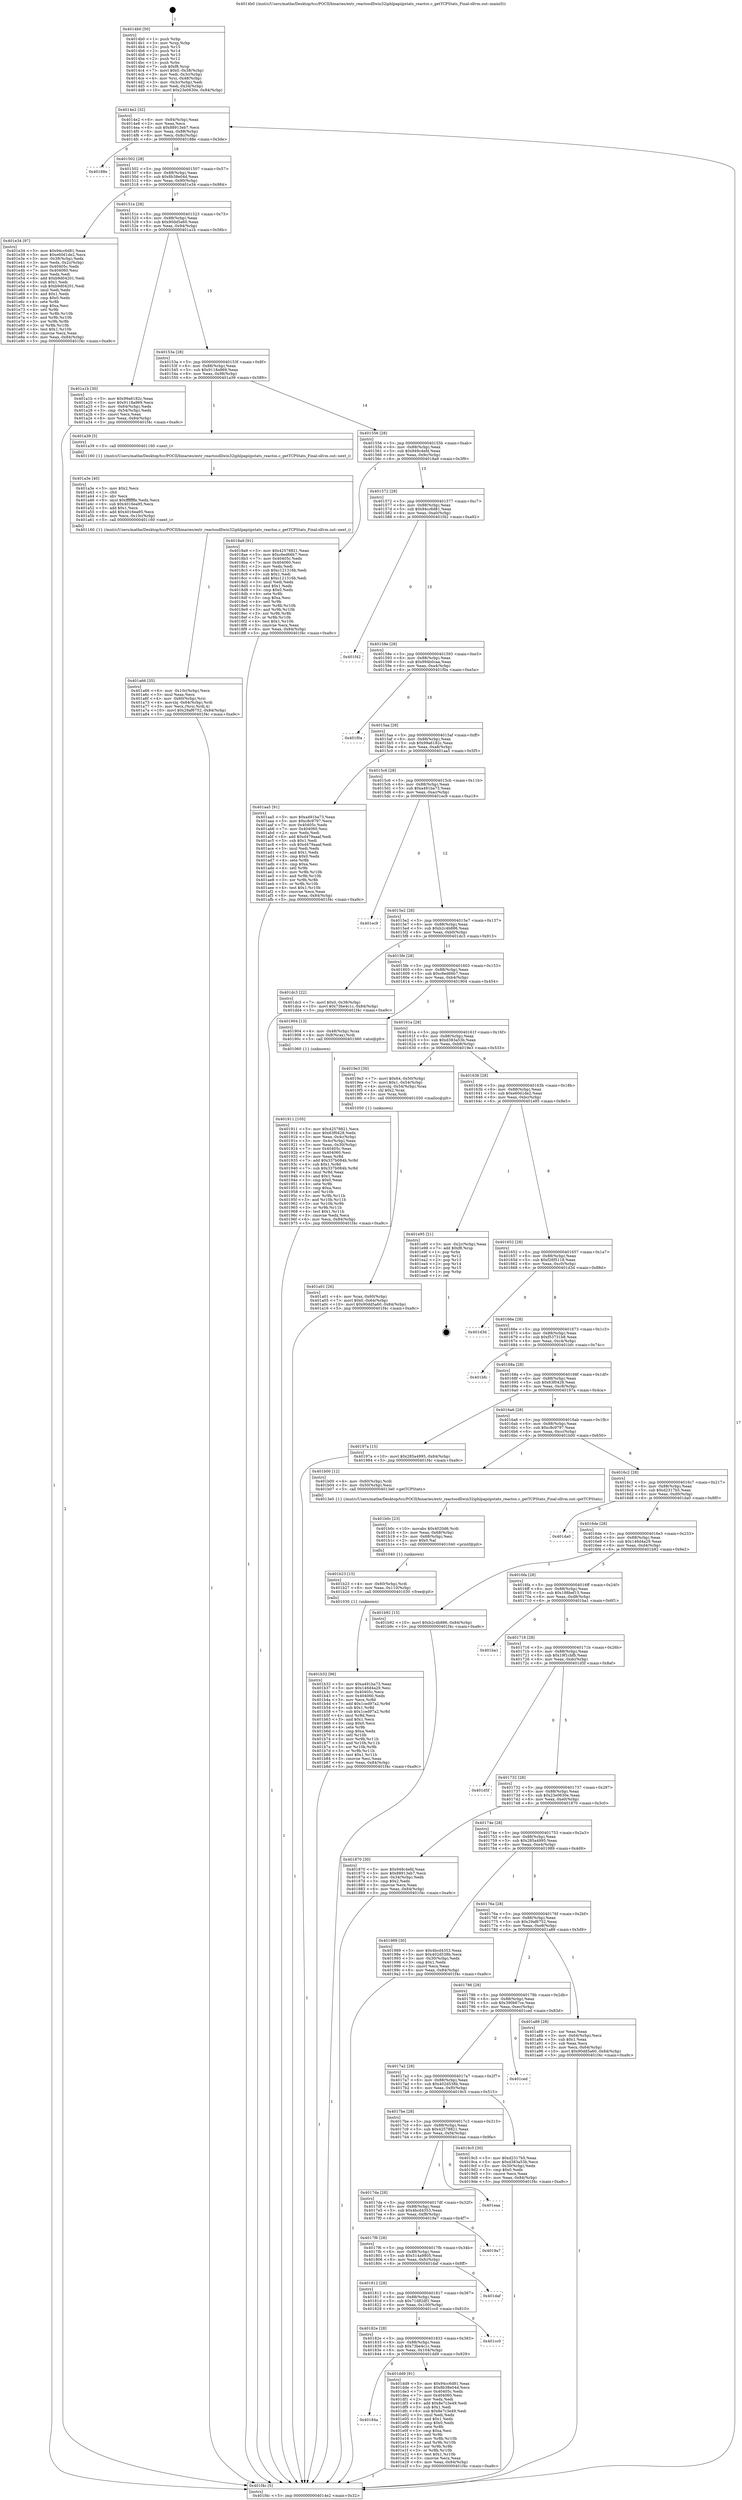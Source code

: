 digraph "0x4014b0" {
  label = "0x4014b0 (/mnt/c/Users/mathe/Desktop/tcc/POCII/binaries/extr_reactosdllwin32iphlpapiipstats_reactos.c_getTCPStats_Final-ollvm.out::main(0))"
  labelloc = "t"
  node[shape=record]

  Entry [label="",width=0.3,height=0.3,shape=circle,fillcolor=black,style=filled]
  "0x4014e2" [label="{
     0x4014e2 [32]\l
     | [instrs]\l
     &nbsp;&nbsp;0x4014e2 \<+6\>: mov -0x84(%rbp),%eax\l
     &nbsp;&nbsp;0x4014e8 \<+2\>: mov %eax,%ecx\l
     &nbsp;&nbsp;0x4014ea \<+6\>: sub $0x88913eb7,%ecx\l
     &nbsp;&nbsp;0x4014f0 \<+6\>: mov %eax,-0x88(%rbp)\l
     &nbsp;&nbsp;0x4014f6 \<+6\>: mov %ecx,-0x8c(%rbp)\l
     &nbsp;&nbsp;0x4014fc \<+6\>: je 000000000040188e \<main+0x3de\>\l
  }"]
  "0x40188e" [label="{
     0x40188e\l
  }", style=dashed]
  "0x401502" [label="{
     0x401502 [28]\l
     | [instrs]\l
     &nbsp;&nbsp;0x401502 \<+5\>: jmp 0000000000401507 \<main+0x57\>\l
     &nbsp;&nbsp;0x401507 \<+6\>: mov -0x88(%rbp),%eax\l
     &nbsp;&nbsp;0x40150d \<+5\>: sub $0x8b38e04d,%eax\l
     &nbsp;&nbsp;0x401512 \<+6\>: mov %eax,-0x90(%rbp)\l
     &nbsp;&nbsp;0x401518 \<+6\>: je 0000000000401e34 \<main+0x984\>\l
  }"]
  Exit [label="",width=0.3,height=0.3,shape=circle,fillcolor=black,style=filled,peripheries=2]
  "0x401e34" [label="{
     0x401e34 [97]\l
     | [instrs]\l
     &nbsp;&nbsp;0x401e34 \<+5\>: mov $0x94cc6d81,%eax\l
     &nbsp;&nbsp;0x401e39 \<+5\>: mov $0xe60d1de2,%ecx\l
     &nbsp;&nbsp;0x401e3e \<+3\>: mov -0x38(%rbp),%edx\l
     &nbsp;&nbsp;0x401e41 \<+3\>: mov %edx,-0x2c(%rbp)\l
     &nbsp;&nbsp;0x401e44 \<+7\>: mov 0x40405c,%edx\l
     &nbsp;&nbsp;0x401e4b \<+7\>: mov 0x404060,%esi\l
     &nbsp;&nbsp;0x401e52 \<+2\>: mov %edx,%edi\l
     &nbsp;&nbsp;0x401e54 \<+6\>: add $0xb9d04201,%edi\l
     &nbsp;&nbsp;0x401e5a \<+3\>: sub $0x1,%edi\l
     &nbsp;&nbsp;0x401e5d \<+6\>: sub $0xb9d04201,%edi\l
     &nbsp;&nbsp;0x401e63 \<+3\>: imul %edi,%edx\l
     &nbsp;&nbsp;0x401e66 \<+3\>: and $0x1,%edx\l
     &nbsp;&nbsp;0x401e69 \<+3\>: cmp $0x0,%edx\l
     &nbsp;&nbsp;0x401e6c \<+4\>: sete %r8b\l
     &nbsp;&nbsp;0x401e70 \<+3\>: cmp $0xa,%esi\l
     &nbsp;&nbsp;0x401e73 \<+4\>: setl %r9b\l
     &nbsp;&nbsp;0x401e77 \<+3\>: mov %r8b,%r10b\l
     &nbsp;&nbsp;0x401e7a \<+3\>: and %r9b,%r10b\l
     &nbsp;&nbsp;0x401e7d \<+3\>: xor %r9b,%r8b\l
     &nbsp;&nbsp;0x401e80 \<+3\>: or %r8b,%r10b\l
     &nbsp;&nbsp;0x401e83 \<+4\>: test $0x1,%r10b\l
     &nbsp;&nbsp;0x401e87 \<+3\>: cmovne %ecx,%eax\l
     &nbsp;&nbsp;0x401e8a \<+6\>: mov %eax,-0x84(%rbp)\l
     &nbsp;&nbsp;0x401e90 \<+5\>: jmp 0000000000401f4c \<main+0xa9c\>\l
  }"]
  "0x40151e" [label="{
     0x40151e [28]\l
     | [instrs]\l
     &nbsp;&nbsp;0x40151e \<+5\>: jmp 0000000000401523 \<main+0x73\>\l
     &nbsp;&nbsp;0x401523 \<+6\>: mov -0x88(%rbp),%eax\l
     &nbsp;&nbsp;0x401529 \<+5\>: sub $0x90dd5a60,%eax\l
     &nbsp;&nbsp;0x40152e \<+6\>: mov %eax,-0x94(%rbp)\l
     &nbsp;&nbsp;0x401534 \<+6\>: je 0000000000401a1b \<main+0x56b\>\l
  }"]
  "0x40184a" [label="{
     0x40184a\l
  }", style=dashed]
  "0x401a1b" [label="{
     0x401a1b [30]\l
     | [instrs]\l
     &nbsp;&nbsp;0x401a1b \<+5\>: mov $0x99a6182c,%eax\l
     &nbsp;&nbsp;0x401a20 \<+5\>: mov $0x9118a969,%ecx\l
     &nbsp;&nbsp;0x401a25 \<+3\>: mov -0x64(%rbp),%edx\l
     &nbsp;&nbsp;0x401a28 \<+3\>: cmp -0x54(%rbp),%edx\l
     &nbsp;&nbsp;0x401a2b \<+3\>: cmovl %ecx,%eax\l
     &nbsp;&nbsp;0x401a2e \<+6\>: mov %eax,-0x84(%rbp)\l
     &nbsp;&nbsp;0x401a34 \<+5\>: jmp 0000000000401f4c \<main+0xa9c\>\l
  }"]
  "0x40153a" [label="{
     0x40153a [28]\l
     | [instrs]\l
     &nbsp;&nbsp;0x40153a \<+5\>: jmp 000000000040153f \<main+0x8f\>\l
     &nbsp;&nbsp;0x40153f \<+6\>: mov -0x88(%rbp),%eax\l
     &nbsp;&nbsp;0x401545 \<+5\>: sub $0x9118a969,%eax\l
     &nbsp;&nbsp;0x40154a \<+6\>: mov %eax,-0x98(%rbp)\l
     &nbsp;&nbsp;0x401550 \<+6\>: je 0000000000401a39 \<main+0x589\>\l
  }"]
  "0x401dd9" [label="{
     0x401dd9 [91]\l
     | [instrs]\l
     &nbsp;&nbsp;0x401dd9 \<+5\>: mov $0x94cc6d81,%eax\l
     &nbsp;&nbsp;0x401dde \<+5\>: mov $0x8b38e04d,%ecx\l
     &nbsp;&nbsp;0x401de3 \<+7\>: mov 0x40405c,%edx\l
     &nbsp;&nbsp;0x401dea \<+7\>: mov 0x404060,%esi\l
     &nbsp;&nbsp;0x401df1 \<+2\>: mov %edx,%edi\l
     &nbsp;&nbsp;0x401df3 \<+6\>: add $0x8e7c3e49,%edi\l
     &nbsp;&nbsp;0x401df9 \<+3\>: sub $0x1,%edi\l
     &nbsp;&nbsp;0x401dfc \<+6\>: sub $0x8e7c3e49,%edi\l
     &nbsp;&nbsp;0x401e02 \<+3\>: imul %edi,%edx\l
     &nbsp;&nbsp;0x401e05 \<+3\>: and $0x1,%edx\l
     &nbsp;&nbsp;0x401e08 \<+3\>: cmp $0x0,%edx\l
     &nbsp;&nbsp;0x401e0b \<+4\>: sete %r8b\l
     &nbsp;&nbsp;0x401e0f \<+3\>: cmp $0xa,%esi\l
     &nbsp;&nbsp;0x401e12 \<+4\>: setl %r9b\l
     &nbsp;&nbsp;0x401e16 \<+3\>: mov %r8b,%r10b\l
     &nbsp;&nbsp;0x401e19 \<+3\>: and %r9b,%r10b\l
     &nbsp;&nbsp;0x401e1c \<+3\>: xor %r9b,%r8b\l
     &nbsp;&nbsp;0x401e1f \<+3\>: or %r8b,%r10b\l
     &nbsp;&nbsp;0x401e22 \<+4\>: test $0x1,%r10b\l
     &nbsp;&nbsp;0x401e26 \<+3\>: cmovne %ecx,%eax\l
     &nbsp;&nbsp;0x401e29 \<+6\>: mov %eax,-0x84(%rbp)\l
     &nbsp;&nbsp;0x401e2f \<+5\>: jmp 0000000000401f4c \<main+0xa9c\>\l
  }"]
  "0x401a39" [label="{
     0x401a39 [5]\l
     | [instrs]\l
     &nbsp;&nbsp;0x401a39 \<+5\>: call 0000000000401160 \<next_i\>\l
     | [calls]\l
     &nbsp;&nbsp;0x401160 \{1\} (/mnt/c/Users/mathe/Desktop/tcc/POCII/binaries/extr_reactosdllwin32iphlpapiipstats_reactos.c_getTCPStats_Final-ollvm.out::next_i)\l
  }"]
  "0x401556" [label="{
     0x401556 [28]\l
     | [instrs]\l
     &nbsp;&nbsp;0x401556 \<+5\>: jmp 000000000040155b \<main+0xab\>\l
     &nbsp;&nbsp;0x40155b \<+6\>: mov -0x88(%rbp),%eax\l
     &nbsp;&nbsp;0x401561 \<+5\>: sub $0x949c4efd,%eax\l
     &nbsp;&nbsp;0x401566 \<+6\>: mov %eax,-0x9c(%rbp)\l
     &nbsp;&nbsp;0x40156c \<+6\>: je 00000000004018a9 \<main+0x3f9\>\l
  }"]
  "0x40182e" [label="{
     0x40182e [28]\l
     | [instrs]\l
     &nbsp;&nbsp;0x40182e \<+5\>: jmp 0000000000401833 \<main+0x383\>\l
     &nbsp;&nbsp;0x401833 \<+6\>: mov -0x88(%rbp),%eax\l
     &nbsp;&nbsp;0x401839 \<+5\>: sub $0x73be4c1c,%eax\l
     &nbsp;&nbsp;0x40183e \<+6\>: mov %eax,-0x104(%rbp)\l
     &nbsp;&nbsp;0x401844 \<+6\>: je 0000000000401dd9 \<main+0x929\>\l
  }"]
  "0x4018a9" [label="{
     0x4018a9 [91]\l
     | [instrs]\l
     &nbsp;&nbsp;0x4018a9 \<+5\>: mov $0x42578821,%eax\l
     &nbsp;&nbsp;0x4018ae \<+5\>: mov $0xc6ed66b7,%ecx\l
     &nbsp;&nbsp;0x4018b3 \<+7\>: mov 0x40405c,%edx\l
     &nbsp;&nbsp;0x4018ba \<+7\>: mov 0x404060,%esi\l
     &nbsp;&nbsp;0x4018c1 \<+2\>: mov %edx,%edi\l
     &nbsp;&nbsp;0x4018c3 \<+6\>: sub $0xc121316b,%edi\l
     &nbsp;&nbsp;0x4018c9 \<+3\>: sub $0x1,%edi\l
     &nbsp;&nbsp;0x4018cc \<+6\>: add $0xc121316b,%edi\l
     &nbsp;&nbsp;0x4018d2 \<+3\>: imul %edi,%edx\l
     &nbsp;&nbsp;0x4018d5 \<+3\>: and $0x1,%edx\l
     &nbsp;&nbsp;0x4018d8 \<+3\>: cmp $0x0,%edx\l
     &nbsp;&nbsp;0x4018db \<+4\>: sete %r8b\l
     &nbsp;&nbsp;0x4018df \<+3\>: cmp $0xa,%esi\l
     &nbsp;&nbsp;0x4018e2 \<+4\>: setl %r9b\l
     &nbsp;&nbsp;0x4018e6 \<+3\>: mov %r8b,%r10b\l
     &nbsp;&nbsp;0x4018e9 \<+3\>: and %r9b,%r10b\l
     &nbsp;&nbsp;0x4018ec \<+3\>: xor %r9b,%r8b\l
     &nbsp;&nbsp;0x4018ef \<+3\>: or %r8b,%r10b\l
     &nbsp;&nbsp;0x4018f2 \<+4\>: test $0x1,%r10b\l
     &nbsp;&nbsp;0x4018f6 \<+3\>: cmovne %ecx,%eax\l
     &nbsp;&nbsp;0x4018f9 \<+6\>: mov %eax,-0x84(%rbp)\l
     &nbsp;&nbsp;0x4018ff \<+5\>: jmp 0000000000401f4c \<main+0xa9c\>\l
  }"]
  "0x401572" [label="{
     0x401572 [28]\l
     | [instrs]\l
     &nbsp;&nbsp;0x401572 \<+5\>: jmp 0000000000401577 \<main+0xc7\>\l
     &nbsp;&nbsp;0x401577 \<+6\>: mov -0x88(%rbp),%eax\l
     &nbsp;&nbsp;0x40157d \<+5\>: sub $0x94cc6d81,%eax\l
     &nbsp;&nbsp;0x401582 \<+6\>: mov %eax,-0xa0(%rbp)\l
     &nbsp;&nbsp;0x401588 \<+6\>: je 0000000000401f42 \<main+0xa92\>\l
  }"]
  "0x401cc0" [label="{
     0x401cc0\l
  }", style=dashed]
  "0x401f42" [label="{
     0x401f42\l
  }", style=dashed]
  "0x40158e" [label="{
     0x40158e [28]\l
     | [instrs]\l
     &nbsp;&nbsp;0x40158e \<+5\>: jmp 0000000000401593 \<main+0xe3\>\l
     &nbsp;&nbsp;0x401593 \<+6\>: mov -0x88(%rbp),%eax\l
     &nbsp;&nbsp;0x401599 \<+5\>: sub $0x994b0caa,%eax\l
     &nbsp;&nbsp;0x40159e \<+6\>: mov %eax,-0xa4(%rbp)\l
     &nbsp;&nbsp;0x4015a4 \<+6\>: je 0000000000401f0a \<main+0xa5a\>\l
  }"]
  "0x401812" [label="{
     0x401812 [28]\l
     | [instrs]\l
     &nbsp;&nbsp;0x401812 \<+5\>: jmp 0000000000401817 \<main+0x367\>\l
     &nbsp;&nbsp;0x401817 \<+6\>: mov -0x88(%rbp),%eax\l
     &nbsp;&nbsp;0x40181d \<+5\>: sub $0x71d82df1,%eax\l
     &nbsp;&nbsp;0x401822 \<+6\>: mov %eax,-0x100(%rbp)\l
     &nbsp;&nbsp;0x401828 \<+6\>: je 0000000000401cc0 \<main+0x810\>\l
  }"]
  "0x401f0a" [label="{
     0x401f0a\l
  }", style=dashed]
  "0x4015aa" [label="{
     0x4015aa [28]\l
     | [instrs]\l
     &nbsp;&nbsp;0x4015aa \<+5\>: jmp 00000000004015af \<main+0xff\>\l
     &nbsp;&nbsp;0x4015af \<+6\>: mov -0x88(%rbp),%eax\l
     &nbsp;&nbsp;0x4015b5 \<+5\>: sub $0x99a6182c,%eax\l
     &nbsp;&nbsp;0x4015ba \<+6\>: mov %eax,-0xa8(%rbp)\l
     &nbsp;&nbsp;0x4015c0 \<+6\>: je 0000000000401aa5 \<main+0x5f5\>\l
  }"]
  "0x401daf" [label="{
     0x401daf\l
  }", style=dashed]
  "0x401aa5" [label="{
     0x401aa5 [91]\l
     | [instrs]\l
     &nbsp;&nbsp;0x401aa5 \<+5\>: mov $0xa491ba73,%eax\l
     &nbsp;&nbsp;0x401aaa \<+5\>: mov $0xc8c9797,%ecx\l
     &nbsp;&nbsp;0x401aaf \<+7\>: mov 0x40405c,%edx\l
     &nbsp;&nbsp;0x401ab6 \<+7\>: mov 0x404060,%esi\l
     &nbsp;&nbsp;0x401abd \<+2\>: mov %edx,%edi\l
     &nbsp;&nbsp;0x401abf \<+6\>: add $0xd479aaaf,%edi\l
     &nbsp;&nbsp;0x401ac5 \<+3\>: sub $0x1,%edi\l
     &nbsp;&nbsp;0x401ac8 \<+6\>: sub $0xd479aaaf,%edi\l
     &nbsp;&nbsp;0x401ace \<+3\>: imul %edi,%edx\l
     &nbsp;&nbsp;0x401ad1 \<+3\>: and $0x1,%edx\l
     &nbsp;&nbsp;0x401ad4 \<+3\>: cmp $0x0,%edx\l
     &nbsp;&nbsp;0x401ad7 \<+4\>: sete %r8b\l
     &nbsp;&nbsp;0x401adb \<+3\>: cmp $0xa,%esi\l
     &nbsp;&nbsp;0x401ade \<+4\>: setl %r9b\l
     &nbsp;&nbsp;0x401ae2 \<+3\>: mov %r8b,%r10b\l
     &nbsp;&nbsp;0x401ae5 \<+3\>: and %r9b,%r10b\l
     &nbsp;&nbsp;0x401ae8 \<+3\>: xor %r9b,%r8b\l
     &nbsp;&nbsp;0x401aeb \<+3\>: or %r8b,%r10b\l
     &nbsp;&nbsp;0x401aee \<+4\>: test $0x1,%r10b\l
     &nbsp;&nbsp;0x401af2 \<+3\>: cmovne %ecx,%eax\l
     &nbsp;&nbsp;0x401af5 \<+6\>: mov %eax,-0x84(%rbp)\l
     &nbsp;&nbsp;0x401afb \<+5\>: jmp 0000000000401f4c \<main+0xa9c\>\l
  }"]
  "0x4015c6" [label="{
     0x4015c6 [28]\l
     | [instrs]\l
     &nbsp;&nbsp;0x4015c6 \<+5\>: jmp 00000000004015cb \<main+0x11b\>\l
     &nbsp;&nbsp;0x4015cb \<+6\>: mov -0x88(%rbp),%eax\l
     &nbsp;&nbsp;0x4015d1 \<+5\>: sub $0xa491ba73,%eax\l
     &nbsp;&nbsp;0x4015d6 \<+6\>: mov %eax,-0xac(%rbp)\l
     &nbsp;&nbsp;0x4015dc \<+6\>: je 0000000000401ec9 \<main+0xa19\>\l
  }"]
  "0x4017f6" [label="{
     0x4017f6 [28]\l
     | [instrs]\l
     &nbsp;&nbsp;0x4017f6 \<+5\>: jmp 00000000004017fb \<main+0x34b\>\l
     &nbsp;&nbsp;0x4017fb \<+6\>: mov -0x88(%rbp),%eax\l
     &nbsp;&nbsp;0x401801 \<+5\>: sub $0x514a9805,%eax\l
     &nbsp;&nbsp;0x401806 \<+6\>: mov %eax,-0xfc(%rbp)\l
     &nbsp;&nbsp;0x40180c \<+6\>: je 0000000000401daf \<main+0x8ff\>\l
  }"]
  "0x401ec9" [label="{
     0x401ec9\l
  }", style=dashed]
  "0x4015e2" [label="{
     0x4015e2 [28]\l
     | [instrs]\l
     &nbsp;&nbsp;0x4015e2 \<+5\>: jmp 00000000004015e7 \<main+0x137\>\l
     &nbsp;&nbsp;0x4015e7 \<+6\>: mov -0x88(%rbp),%eax\l
     &nbsp;&nbsp;0x4015ed \<+5\>: sub $0xb2c4b886,%eax\l
     &nbsp;&nbsp;0x4015f2 \<+6\>: mov %eax,-0xb0(%rbp)\l
     &nbsp;&nbsp;0x4015f8 \<+6\>: je 0000000000401dc3 \<main+0x913\>\l
  }"]
  "0x4019a7" [label="{
     0x4019a7\l
  }", style=dashed]
  "0x401dc3" [label="{
     0x401dc3 [22]\l
     | [instrs]\l
     &nbsp;&nbsp;0x401dc3 \<+7\>: movl $0x0,-0x38(%rbp)\l
     &nbsp;&nbsp;0x401dca \<+10\>: movl $0x73be4c1c,-0x84(%rbp)\l
     &nbsp;&nbsp;0x401dd4 \<+5\>: jmp 0000000000401f4c \<main+0xa9c\>\l
  }"]
  "0x4015fe" [label="{
     0x4015fe [28]\l
     | [instrs]\l
     &nbsp;&nbsp;0x4015fe \<+5\>: jmp 0000000000401603 \<main+0x153\>\l
     &nbsp;&nbsp;0x401603 \<+6\>: mov -0x88(%rbp),%eax\l
     &nbsp;&nbsp;0x401609 \<+5\>: sub $0xc6ed66b7,%eax\l
     &nbsp;&nbsp;0x40160e \<+6\>: mov %eax,-0xb4(%rbp)\l
     &nbsp;&nbsp;0x401614 \<+6\>: je 0000000000401904 \<main+0x454\>\l
  }"]
  "0x4017da" [label="{
     0x4017da [28]\l
     | [instrs]\l
     &nbsp;&nbsp;0x4017da \<+5\>: jmp 00000000004017df \<main+0x32f\>\l
     &nbsp;&nbsp;0x4017df \<+6\>: mov -0x88(%rbp),%eax\l
     &nbsp;&nbsp;0x4017e5 \<+5\>: sub $0x4bcd4353,%eax\l
     &nbsp;&nbsp;0x4017ea \<+6\>: mov %eax,-0xf8(%rbp)\l
     &nbsp;&nbsp;0x4017f0 \<+6\>: je 00000000004019a7 \<main+0x4f7\>\l
  }"]
  "0x401904" [label="{
     0x401904 [13]\l
     | [instrs]\l
     &nbsp;&nbsp;0x401904 \<+4\>: mov -0x48(%rbp),%rax\l
     &nbsp;&nbsp;0x401908 \<+4\>: mov 0x8(%rax),%rdi\l
     &nbsp;&nbsp;0x40190c \<+5\>: call 0000000000401060 \<atoi@plt\>\l
     | [calls]\l
     &nbsp;&nbsp;0x401060 \{1\} (unknown)\l
  }"]
  "0x40161a" [label="{
     0x40161a [28]\l
     | [instrs]\l
     &nbsp;&nbsp;0x40161a \<+5\>: jmp 000000000040161f \<main+0x16f\>\l
     &nbsp;&nbsp;0x40161f \<+6\>: mov -0x88(%rbp),%eax\l
     &nbsp;&nbsp;0x401625 \<+5\>: sub $0xd383a53b,%eax\l
     &nbsp;&nbsp;0x40162a \<+6\>: mov %eax,-0xb8(%rbp)\l
     &nbsp;&nbsp;0x401630 \<+6\>: je 00000000004019e3 \<main+0x533\>\l
  }"]
  "0x401eaa" [label="{
     0x401eaa\l
  }", style=dashed]
  "0x4019e3" [label="{
     0x4019e3 [30]\l
     | [instrs]\l
     &nbsp;&nbsp;0x4019e3 \<+7\>: movl $0x64,-0x50(%rbp)\l
     &nbsp;&nbsp;0x4019ea \<+7\>: movl $0x1,-0x54(%rbp)\l
     &nbsp;&nbsp;0x4019f1 \<+4\>: movslq -0x54(%rbp),%rax\l
     &nbsp;&nbsp;0x4019f5 \<+4\>: shl $0x2,%rax\l
     &nbsp;&nbsp;0x4019f9 \<+3\>: mov %rax,%rdi\l
     &nbsp;&nbsp;0x4019fc \<+5\>: call 0000000000401050 \<malloc@plt\>\l
     | [calls]\l
     &nbsp;&nbsp;0x401050 \{1\} (unknown)\l
  }"]
  "0x401636" [label="{
     0x401636 [28]\l
     | [instrs]\l
     &nbsp;&nbsp;0x401636 \<+5\>: jmp 000000000040163b \<main+0x18b\>\l
     &nbsp;&nbsp;0x40163b \<+6\>: mov -0x88(%rbp),%eax\l
     &nbsp;&nbsp;0x401641 \<+5\>: sub $0xe60d1de2,%eax\l
     &nbsp;&nbsp;0x401646 \<+6\>: mov %eax,-0xbc(%rbp)\l
     &nbsp;&nbsp;0x40164c \<+6\>: je 0000000000401e95 \<main+0x9e5\>\l
  }"]
  "0x401b32" [label="{
     0x401b32 [96]\l
     | [instrs]\l
     &nbsp;&nbsp;0x401b32 \<+5\>: mov $0xa491ba73,%eax\l
     &nbsp;&nbsp;0x401b37 \<+5\>: mov $0x146d4a29,%esi\l
     &nbsp;&nbsp;0x401b3c \<+7\>: mov 0x40405c,%ecx\l
     &nbsp;&nbsp;0x401b43 \<+7\>: mov 0x404060,%edx\l
     &nbsp;&nbsp;0x401b4a \<+3\>: mov %ecx,%r8d\l
     &nbsp;&nbsp;0x401b4d \<+7\>: add $0x1ced97a2,%r8d\l
     &nbsp;&nbsp;0x401b54 \<+4\>: sub $0x1,%r8d\l
     &nbsp;&nbsp;0x401b58 \<+7\>: sub $0x1ced97a2,%r8d\l
     &nbsp;&nbsp;0x401b5f \<+4\>: imul %r8d,%ecx\l
     &nbsp;&nbsp;0x401b63 \<+3\>: and $0x1,%ecx\l
     &nbsp;&nbsp;0x401b66 \<+3\>: cmp $0x0,%ecx\l
     &nbsp;&nbsp;0x401b69 \<+4\>: sete %r9b\l
     &nbsp;&nbsp;0x401b6d \<+3\>: cmp $0xa,%edx\l
     &nbsp;&nbsp;0x401b70 \<+4\>: setl %r10b\l
     &nbsp;&nbsp;0x401b74 \<+3\>: mov %r9b,%r11b\l
     &nbsp;&nbsp;0x401b77 \<+3\>: and %r10b,%r11b\l
     &nbsp;&nbsp;0x401b7a \<+3\>: xor %r10b,%r9b\l
     &nbsp;&nbsp;0x401b7d \<+3\>: or %r9b,%r11b\l
     &nbsp;&nbsp;0x401b80 \<+4\>: test $0x1,%r11b\l
     &nbsp;&nbsp;0x401b84 \<+3\>: cmovne %esi,%eax\l
     &nbsp;&nbsp;0x401b87 \<+6\>: mov %eax,-0x84(%rbp)\l
     &nbsp;&nbsp;0x401b8d \<+5\>: jmp 0000000000401f4c \<main+0xa9c\>\l
  }"]
  "0x401e95" [label="{
     0x401e95 [21]\l
     | [instrs]\l
     &nbsp;&nbsp;0x401e95 \<+3\>: mov -0x2c(%rbp),%eax\l
     &nbsp;&nbsp;0x401e98 \<+7\>: add $0xf8,%rsp\l
     &nbsp;&nbsp;0x401e9f \<+1\>: pop %rbx\l
     &nbsp;&nbsp;0x401ea0 \<+2\>: pop %r12\l
     &nbsp;&nbsp;0x401ea2 \<+2\>: pop %r13\l
     &nbsp;&nbsp;0x401ea4 \<+2\>: pop %r14\l
     &nbsp;&nbsp;0x401ea6 \<+2\>: pop %r15\l
     &nbsp;&nbsp;0x401ea8 \<+1\>: pop %rbp\l
     &nbsp;&nbsp;0x401ea9 \<+1\>: ret\l
  }"]
  "0x401652" [label="{
     0x401652 [28]\l
     | [instrs]\l
     &nbsp;&nbsp;0x401652 \<+5\>: jmp 0000000000401657 \<main+0x1a7\>\l
     &nbsp;&nbsp;0x401657 \<+6\>: mov -0x88(%rbp),%eax\l
     &nbsp;&nbsp;0x40165d \<+5\>: sub $0xf26f5118,%eax\l
     &nbsp;&nbsp;0x401662 \<+6\>: mov %eax,-0xc0(%rbp)\l
     &nbsp;&nbsp;0x401668 \<+6\>: je 0000000000401d3d \<main+0x88d\>\l
  }"]
  "0x401b23" [label="{
     0x401b23 [15]\l
     | [instrs]\l
     &nbsp;&nbsp;0x401b23 \<+4\>: mov -0x60(%rbp),%rdi\l
     &nbsp;&nbsp;0x401b27 \<+6\>: mov %eax,-0x110(%rbp)\l
     &nbsp;&nbsp;0x401b2d \<+5\>: call 0000000000401030 \<free@plt\>\l
     | [calls]\l
     &nbsp;&nbsp;0x401030 \{1\} (unknown)\l
  }"]
  "0x401d3d" [label="{
     0x401d3d\l
  }", style=dashed]
  "0x40166e" [label="{
     0x40166e [28]\l
     | [instrs]\l
     &nbsp;&nbsp;0x40166e \<+5\>: jmp 0000000000401673 \<main+0x1c3\>\l
     &nbsp;&nbsp;0x401673 \<+6\>: mov -0x88(%rbp),%eax\l
     &nbsp;&nbsp;0x401679 \<+5\>: sub $0xf53731b8,%eax\l
     &nbsp;&nbsp;0x40167e \<+6\>: mov %eax,-0xc4(%rbp)\l
     &nbsp;&nbsp;0x401684 \<+6\>: je 0000000000401bfc \<main+0x74c\>\l
  }"]
  "0x401b0c" [label="{
     0x401b0c [23]\l
     | [instrs]\l
     &nbsp;&nbsp;0x401b0c \<+10\>: movabs $0x4020d6,%rdi\l
     &nbsp;&nbsp;0x401b16 \<+3\>: mov %eax,-0x68(%rbp)\l
     &nbsp;&nbsp;0x401b19 \<+3\>: mov -0x68(%rbp),%esi\l
     &nbsp;&nbsp;0x401b1c \<+2\>: mov $0x0,%al\l
     &nbsp;&nbsp;0x401b1e \<+5\>: call 0000000000401040 \<printf@plt\>\l
     | [calls]\l
     &nbsp;&nbsp;0x401040 \{1\} (unknown)\l
  }"]
  "0x401bfc" [label="{
     0x401bfc\l
  }", style=dashed]
  "0x40168a" [label="{
     0x40168a [28]\l
     | [instrs]\l
     &nbsp;&nbsp;0x40168a \<+5\>: jmp 000000000040168f \<main+0x1df\>\l
     &nbsp;&nbsp;0x40168f \<+6\>: mov -0x88(%rbp),%eax\l
     &nbsp;&nbsp;0x401695 \<+5\>: sub $0x63f0428,%eax\l
     &nbsp;&nbsp;0x40169a \<+6\>: mov %eax,-0xc8(%rbp)\l
     &nbsp;&nbsp;0x4016a0 \<+6\>: je 000000000040197a \<main+0x4ca\>\l
  }"]
  "0x401a66" [label="{
     0x401a66 [35]\l
     | [instrs]\l
     &nbsp;&nbsp;0x401a66 \<+6\>: mov -0x10c(%rbp),%ecx\l
     &nbsp;&nbsp;0x401a6c \<+3\>: imul %eax,%ecx\l
     &nbsp;&nbsp;0x401a6f \<+4\>: mov -0x60(%rbp),%rsi\l
     &nbsp;&nbsp;0x401a73 \<+4\>: movslq -0x64(%rbp),%rdi\l
     &nbsp;&nbsp;0x401a77 \<+3\>: mov %ecx,(%rsi,%rdi,4)\l
     &nbsp;&nbsp;0x401a7a \<+10\>: movl $0x29af6752,-0x84(%rbp)\l
     &nbsp;&nbsp;0x401a84 \<+5\>: jmp 0000000000401f4c \<main+0xa9c\>\l
  }"]
  "0x40197a" [label="{
     0x40197a [15]\l
     | [instrs]\l
     &nbsp;&nbsp;0x40197a \<+10\>: movl $0x285a4995,-0x84(%rbp)\l
     &nbsp;&nbsp;0x401984 \<+5\>: jmp 0000000000401f4c \<main+0xa9c\>\l
  }"]
  "0x4016a6" [label="{
     0x4016a6 [28]\l
     | [instrs]\l
     &nbsp;&nbsp;0x4016a6 \<+5\>: jmp 00000000004016ab \<main+0x1fb\>\l
     &nbsp;&nbsp;0x4016ab \<+6\>: mov -0x88(%rbp),%eax\l
     &nbsp;&nbsp;0x4016b1 \<+5\>: sub $0xc8c9797,%eax\l
     &nbsp;&nbsp;0x4016b6 \<+6\>: mov %eax,-0xcc(%rbp)\l
     &nbsp;&nbsp;0x4016bc \<+6\>: je 0000000000401b00 \<main+0x650\>\l
  }"]
  "0x401a3e" [label="{
     0x401a3e [40]\l
     | [instrs]\l
     &nbsp;&nbsp;0x401a3e \<+5\>: mov $0x2,%ecx\l
     &nbsp;&nbsp;0x401a43 \<+1\>: cltd\l
     &nbsp;&nbsp;0x401a44 \<+2\>: idiv %ecx\l
     &nbsp;&nbsp;0x401a46 \<+6\>: imul $0xfffffffe,%edx,%ecx\l
     &nbsp;&nbsp;0x401a4c \<+6\>: sub $0x4016ea95,%ecx\l
     &nbsp;&nbsp;0x401a52 \<+3\>: add $0x1,%ecx\l
     &nbsp;&nbsp;0x401a55 \<+6\>: add $0x4016ea95,%ecx\l
     &nbsp;&nbsp;0x401a5b \<+6\>: mov %ecx,-0x10c(%rbp)\l
     &nbsp;&nbsp;0x401a61 \<+5\>: call 0000000000401160 \<next_i\>\l
     | [calls]\l
     &nbsp;&nbsp;0x401160 \{1\} (/mnt/c/Users/mathe/Desktop/tcc/POCII/binaries/extr_reactosdllwin32iphlpapiipstats_reactos.c_getTCPStats_Final-ollvm.out::next_i)\l
  }"]
  "0x401b00" [label="{
     0x401b00 [12]\l
     | [instrs]\l
     &nbsp;&nbsp;0x401b00 \<+4\>: mov -0x60(%rbp),%rdi\l
     &nbsp;&nbsp;0x401b04 \<+3\>: mov -0x50(%rbp),%esi\l
     &nbsp;&nbsp;0x401b07 \<+5\>: call 00000000004013e0 \<getTCPStats\>\l
     | [calls]\l
     &nbsp;&nbsp;0x4013e0 \{1\} (/mnt/c/Users/mathe/Desktop/tcc/POCII/binaries/extr_reactosdllwin32iphlpapiipstats_reactos.c_getTCPStats_Final-ollvm.out::getTCPStats)\l
  }"]
  "0x4016c2" [label="{
     0x4016c2 [28]\l
     | [instrs]\l
     &nbsp;&nbsp;0x4016c2 \<+5\>: jmp 00000000004016c7 \<main+0x217\>\l
     &nbsp;&nbsp;0x4016c7 \<+6\>: mov -0x88(%rbp),%eax\l
     &nbsp;&nbsp;0x4016cd \<+5\>: sub $0xd2317b5,%eax\l
     &nbsp;&nbsp;0x4016d2 \<+6\>: mov %eax,-0xd0(%rbp)\l
     &nbsp;&nbsp;0x4016d8 \<+6\>: je 0000000000401da0 \<main+0x8f0\>\l
  }"]
  "0x401a01" [label="{
     0x401a01 [26]\l
     | [instrs]\l
     &nbsp;&nbsp;0x401a01 \<+4\>: mov %rax,-0x60(%rbp)\l
     &nbsp;&nbsp;0x401a05 \<+7\>: movl $0x0,-0x64(%rbp)\l
     &nbsp;&nbsp;0x401a0c \<+10\>: movl $0x90dd5a60,-0x84(%rbp)\l
     &nbsp;&nbsp;0x401a16 \<+5\>: jmp 0000000000401f4c \<main+0xa9c\>\l
  }"]
  "0x401da0" [label="{
     0x401da0\l
  }", style=dashed]
  "0x4016de" [label="{
     0x4016de [28]\l
     | [instrs]\l
     &nbsp;&nbsp;0x4016de \<+5\>: jmp 00000000004016e3 \<main+0x233\>\l
     &nbsp;&nbsp;0x4016e3 \<+6\>: mov -0x88(%rbp),%eax\l
     &nbsp;&nbsp;0x4016e9 \<+5\>: sub $0x146d4a29,%eax\l
     &nbsp;&nbsp;0x4016ee \<+6\>: mov %eax,-0xd4(%rbp)\l
     &nbsp;&nbsp;0x4016f4 \<+6\>: je 0000000000401b92 \<main+0x6e2\>\l
  }"]
  "0x4017be" [label="{
     0x4017be [28]\l
     | [instrs]\l
     &nbsp;&nbsp;0x4017be \<+5\>: jmp 00000000004017c3 \<main+0x313\>\l
     &nbsp;&nbsp;0x4017c3 \<+6\>: mov -0x88(%rbp),%eax\l
     &nbsp;&nbsp;0x4017c9 \<+5\>: sub $0x42578821,%eax\l
     &nbsp;&nbsp;0x4017ce \<+6\>: mov %eax,-0xf4(%rbp)\l
     &nbsp;&nbsp;0x4017d4 \<+6\>: je 0000000000401eaa \<main+0x9fa\>\l
  }"]
  "0x401b92" [label="{
     0x401b92 [15]\l
     | [instrs]\l
     &nbsp;&nbsp;0x401b92 \<+10\>: movl $0xb2c4b886,-0x84(%rbp)\l
     &nbsp;&nbsp;0x401b9c \<+5\>: jmp 0000000000401f4c \<main+0xa9c\>\l
  }"]
  "0x4016fa" [label="{
     0x4016fa [28]\l
     | [instrs]\l
     &nbsp;&nbsp;0x4016fa \<+5\>: jmp 00000000004016ff \<main+0x24f\>\l
     &nbsp;&nbsp;0x4016ff \<+6\>: mov -0x88(%rbp),%eax\l
     &nbsp;&nbsp;0x401705 \<+5\>: sub $0x188bef15,%eax\l
     &nbsp;&nbsp;0x40170a \<+6\>: mov %eax,-0xd8(%rbp)\l
     &nbsp;&nbsp;0x401710 \<+6\>: je 0000000000401ba1 \<main+0x6f1\>\l
  }"]
  "0x4019c5" [label="{
     0x4019c5 [30]\l
     | [instrs]\l
     &nbsp;&nbsp;0x4019c5 \<+5\>: mov $0xd2317b5,%eax\l
     &nbsp;&nbsp;0x4019ca \<+5\>: mov $0xd383a53b,%ecx\l
     &nbsp;&nbsp;0x4019cf \<+3\>: mov -0x30(%rbp),%edx\l
     &nbsp;&nbsp;0x4019d2 \<+3\>: cmp $0x0,%edx\l
     &nbsp;&nbsp;0x4019d5 \<+3\>: cmove %ecx,%eax\l
     &nbsp;&nbsp;0x4019d8 \<+6\>: mov %eax,-0x84(%rbp)\l
     &nbsp;&nbsp;0x4019de \<+5\>: jmp 0000000000401f4c \<main+0xa9c\>\l
  }"]
  "0x401ba1" [label="{
     0x401ba1\l
  }", style=dashed]
  "0x401716" [label="{
     0x401716 [28]\l
     | [instrs]\l
     &nbsp;&nbsp;0x401716 \<+5\>: jmp 000000000040171b \<main+0x26b\>\l
     &nbsp;&nbsp;0x40171b \<+6\>: mov -0x88(%rbp),%eax\l
     &nbsp;&nbsp;0x401721 \<+5\>: sub $0x19f1cbfb,%eax\l
     &nbsp;&nbsp;0x401726 \<+6\>: mov %eax,-0xdc(%rbp)\l
     &nbsp;&nbsp;0x40172c \<+6\>: je 0000000000401d5f \<main+0x8af\>\l
  }"]
  "0x4017a2" [label="{
     0x4017a2 [28]\l
     | [instrs]\l
     &nbsp;&nbsp;0x4017a2 \<+5\>: jmp 00000000004017a7 \<main+0x2f7\>\l
     &nbsp;&nbsp;0x4017a7 \<+6\>: mov -0x88(%rbp),%eax\l
     &nbsp;&nbsp;0x4017ad \<+5\>: sub $0x402d538b,%eax\l
     &nbsp;&nbsp;0x4017b2 \<+6\>: mov %eax,-0xf0(%rbp)\l
     &nbsp;&nbsp;0x4017b8 \<+6\>: je 00000000004019c5 \<main+0x515\>\l
  }"]
  "0x401d5f" [label="{
     0x401d5f\l
  }", style=dashed]
  "0x401732" [label="{
     0x401732 [28]\l
     | [instrs]\l
     &nbsp;&nbsp;0x401732 \<+5\>: jmp 0000000000401737 \<main+0x287\>\l
     &nbsp;&nbsp;0x401737 \<+6\>: mov -0x88(%rbp),%eax\l
     &nbsp;&nbsp;0x40173d \<+5\>: sub $0x23e0630e,%eax\l
     &nbsp;&nbsp;0x401742 \<+6\>: mov %eax,-0xe0(%rbp)\l
     &nbsp;&nbsp;0x401748 \<+6\>: je 0000000000401870 \<main+0x3c0\>\l
  }"]
  "0x401ced" [label="{
     0x401ced\l
  }", style=dashed]
  "0x401870" [label="{
     0x401870 [30]\l
     | [instrs]\l
     &nbsp;&nbsp;0x401870 \<+5\>: mov $0x949c4efd,%eax\l
     &nbsp;&nbsp;0x401875 \<+5\>: mov $0x88913eb7,%ecx\l
     &nbsp;&nbsp;0x40187a \<+3\>: mov -0x34(%rbp),%edx\l
     &nbsp;&nbsp;0x40187d \<+3\>: cmp $0x2,%edx\l
     &nbsp;&nbsp;0x401880 \<+3\>: cmovne %ecx,%eax\l
     &nbsp;&nbsp;0x401883 \<+6\>: mov %eax,-0x84(%rbp)\l
     &nbsp;&nbsp;0x401889 \<+5\>: jmp 0000000000401f4c \<main+0xa9c\>\l
  }"]
  "0x40174e" [label="{
     0x40174e [28]\l
     | [instrs]\l
     &nbsp;&nbsp;0x40174e \<+5\>: jmp 0000000000401753 \<main+0x2a3\>\l
     &nbsp;&nbsp;0x401753 \<+6\>: mov -0x88(%rbp),%eax\l
     &nbsp;&nbsp;0x401759 \<+5\>: sub $0x285a4995,%eax\l
     &nbsp;&nbsp;0x40175e \<+6\>: mov %eax,-0xe4(%rbp)\l
     &nbsp;&nbsp;0x401764 \<+6\>: je 0000000000401989 \<main+0x4d9\>\l
  }"]
  "0x401f4c" [label="{
     0x401f4c [5]\l
     | [instrs]\l
     &nbsp;&nbsp;0x401f4c \<+5\>: jmp 00000000004014e2 \<main+0x32\>\l
  }"]
  "0x4014b0" [label="{
     0x4014b0 [50]\l
     | [instrs]\l
     &nbsp;&nbsp;0x4014b0 \<+1\>: push %rbp\l
     &nbsp;&nbsp;0x4014b1 \<+3\>: mov %rsp,%rbp\l
     &nbsp;&nbsp;0x4014b4 \<+2\>: push %r15\l
     &nbsp;&nbsp;0x4014b6 \<+2\>: push %r14\l
     &nbsp;&nbsp;0x4014b8 \<+2\>: push %r13\l
     &nbsp;&nbsp;0x4014ba \<+2\>: push %r12\l
     &nbsp;&nbsp;0x4014bc \<+1\>: push %rbx\l
     &nbsp;&nbsp;0x4014bd \<+7\>: sub $0xf8,%rsp\l
     &nbsp;&nbsp;0x4014c4 \<+7\>: movl $0x0,-0x38(%rbp)\l
     &nbsp;&nbsp;0x4014cb \<+3\>: mov %edi,-0x3c(%rbp)\l
     &nbsp;&nbsp;0x4014ce \<+4\>: mov %rsi,-0x48(%rbp)\l
     &nbsp;&nbsp;0x4014d2 \<+3\>: mov -0x3c(%rbp),%edi\l
     &nbsp;&nbsp;0x4014d5 \<+3\>: mov %edi,-0x34(%rbp)\l
     &nbsp;&nbsp;0x4014d8 \<+10\>: movl $0x23e0630e,-0x84(%rbp)\l
  }"]
  "0x401911" [label="{
     0x401911 [105]\l
     | [instrs]\l
     &nbsp;&nbsp;0x401911 \<+5\>: mov $0x42578821,%ecx\l
     &nbsp;&nbsp;0x401916 \<+5\>: mov $0x63f0428,%edx\l
     &nbsp;&nbsp;0x40191b \<+3\>: mov %eax,-0x4c(%rbp)\l
     &nbsp;&nbsp;0x40191e \<+3\>: mov -0x4c(%rbp),%eax\l
     &nbsp;&nbsp;0x401921 \<+3\>: mov %eax,-0x30(%rbp)\l
     &nbsp;&nbsp;0x401924 \<+7\>: mov 0x40405c,%eax\l
     &nbsp;&nbsp;0x40192b \<+7\>: mov 0x404060,%esi\l
     &nbsp;&nbsp;0x401932 \<+3\>: mov %eax,%r8d\l
     &nbsp;&nbsp;0x401935 \<+7\>: add $0x337b084b,%r8d\l
     &nbsp;&nbsp;0x40193c \<+4\>: sub $0x1,%r8d\l
     &nbsp;&nbsp;0x401940 \<+7\>: sub $0x337b084b,%r8d\l
     &nbsp;&nbsp;0x401947 \<+4\>: imul %r8d,%eax\l
     &nbsp;&nbsp;0x40194b \<+3\>: and $0x1,%eax\l
     &nbsp;&nbsp;0x40194e \<+3\>: cmp $0x0,%eax\l
     &nbsp;&nbsp;0x401951 \<+4\>: sete %r9b\l
     &nbsp;&nbsp;0x401955 \<+3\>: cmp $0xa,%esi\l
     &nbsp;&nbsp;0x401958 \<+4\>: setl %r10b\l
     &nbsp;&nbsp;0x40195c \<+3\>: mov %r9b,%r11b\l
     &nbsp;&nbsp;0x40195f \<+3\>: and %r10b,%r11b\l
     &nbsp;&nbsp;0x401962 \<+3\>: xor %r10b,%r9b\l
     &nbsp;&nbsp;0x401965 \<+3\>: or %r9b,%r11b\l
     &nbsp;&nbsp;0x401968 \<+4\>: test $0x1,%r11b\l
     &nbsp;&nbsp;0x40196c \<+3\>: cmovne %edx,%ecx\l
     &nbsp;&nbsp;0x40196f \<+6\>: mov %ecx,-0x84(%rbp)\l
     &nbsp;&nbsp;0x401975 \<+5\>: jmp 0000000000401f4c \<main+0xa9c\>\l
  }"]
  "0x401786" [label="{
     0x401786 [28]\l
     | [instrs]\l
     &nbsp;&nbsp;0x401786 \<+5\>: jmp 000000000040178b \<main+0x2db\>\l
     &nbsp;&nbsp;0x40178b \<+6\>: mov -0x88(%rbp),%eax\l
     &nbsp;&nbsp;0x401791 \<+5\>: sub $0x390b67ce,%eax\l
     &nbsp;&nbsp;0x401796 \<+6\>: mov %eax,-0xec(%rbp)\l
     &nbsp;&nbsp;0x40179c \<+6\>: je 0000000000401ced \<main+0x83d\>\l
  }"]
  "0x401989" [label="{
     0x401989 [30]\l
     | [instrs]\l
     &nbsp;&nbsp;0x401989 \<+5\>: mov $0x4bcd4353,%eax\l
     &nbsp;&nbsp;0x40198e \<+5\>: mov $0x402d538b,%ecx\l
     &nbsp;&nbsp;0x401993 \<+3\>: mov -0x30(%rbp),%edx\l
     &nbsp;&nbsp;0x401996 \<+3\>: cmp $0x1,%edx\l
     &nbsp;&nbsp;0x401999 \<+3\>: cmovl %ecx,%eax\l
     &nbsp;&nbsp;0x40199c \<+6\>: mov %eax,-0x84(%rbp)\l
     &nbsp;&nbsp;0x4019a2 \<+5\>: jmp 0000000000401f4c \<main+0xa9c\>\l
  }"]
  "0x40176a" [label="{
     0x40176a [28]\l
     | [instrs]\l
     &nbsp;&nbsp;0x40176a \<+5\>: jmp 000000000040176f \<main+0x2bf\>\l
     &nbsp;&nbsp;0x40176f \<+6\>: mov -0x88(%rbp),%eax\l
     &nbsp;&nbsp;0x401775 \<+5\>: sub $0x29af6752,%eax\l
     &nbsp;&nbsp;0x40177a \<+6\>: mov %eax,-0xe8(%rbp)\l
     &nbsp;&nbsp;0x401780 \<+6\>: je 0000000000401a89 \<main+0x5d9\>\l
  }"]
  "0x401a89" [label="{
     0x401a89 [28]\l
     | [instrs]\l
     &nbsp;&nbsp;0x401a89 \<+2\>: xor %eax,%eax\l
     &nbsp;&nbsp;0x401a8b \<+3\>: mov -0x64(%rbp),%ecx\l
     &nbsp;&nbsp;0x401a8e \<+3\>: sub $0x1,%eax\l
     &nbsp;&nbsp;0x401a91 \<+2\>: sub %eax,%ecx\l
     &nbsp;&nbsp;0x401a93 \<+3\>: mov %ecx,-0x64(%rbp)\l
     &nbsp;&nbsp;0x401a96 \<+10\>: movl $0x90dd5a60,-0x84(%rbp)\l
     &nbsp;&nbsp;0x401aa0 \<+5\>: jmp 0000000000401f4c \<main+0xa9c\>\l
  }"]
  Entry -> "0x4014b0" [label=" 1"]
  "0x4014e2" -> "0x40188e" [label=" 0"]
  "0x4014e2" -> "0x401502" [label=" 18"]
  "0x401e95" -> Exit [label=" 1"]
  "0x401502" -> "0x401e34" [label=" 1"]
  "0x401502" -> "0x40151e" [label=" 17"]
  "0x401e34" -> "0x401f4c" [label=" 1"]
  "0x40151e" -> "0x401a1b" [label=" 2"]
  "0x40151e" -> "0x40153a" [label=" 15"]
  "0x401dd9" -> "0x401f4c" [label=" 1"]
  "0x40153a" -> "0x401a39" [label=" 1"]
  "0x40153a" -> "0x401556" [label=" 14"]
  "0x40182e" -> "0x40184a" [label=" 0"]
  "0x401556" -> "0x4018a9" [label=" 1"]
  "0x401556" -> "0x401572" [label=" 13"]
  "0x40182e" -> "0x401dd9" [label=" 1"]
  "0x401572" -> "0x401f42" [label=" 0"]
  "0x401572" -> "0x40158e" [label=" 13"]
  "0x401812" -> "0x40182e" [label=" 1"]
  "0x40158e" -> "0x401f0a" [label=" 0"]
  "0x40158e" -> "0x4015aa" [label=" 13"]
  "0x401812" -> "0x401cc0" [label=" 0"]
  "0x4015aa" -> "0x401aa5" [label=" 1"]
  "0x4015aa" -> "0x4015c6" [label=" 12"]
  "0x4017f6" -> "0x401812" [label=" 1"]
  "0x4015c6" -> "0x401ec9" [label=" 0"]
  "0x4015c6" -> "0x4015e2" [label=" 12"]
  "0x4017f6" -> "0x401daf" [label=" 0"]
  "0x4015e2" -> "0x401dc3" [label=" 1"]
  "0x4015e2" -> "0x4015fe" [label=" 11"]
  "0x4017da" -> "0x4017f6" [label=" 1"]
  "0x4015fe" -> "0x401904" [label=" 1"]
  "0x4015fe" -> "0x40161a" [label=" 10"]
  "0x4017da" -> "0x4019a7" [label=" 0"]
  "0x40161a" -> "0x4019e3" [label=" 1"]
  "0x40161a" -> "0x401636" [label=" 9"]
  "0x4017be" -> "0x4017da" [label=" 1"]
  "0x401636" -> "0x401e95" [label=" 1"]
  "0x401636" -> "0x401652" [label=" 8"]
  "0x4017be" -> "0x401eaa" [label=" 0"]
  "0x401652" -> "0x401d3d" [label=" 0"]
  "0x401652" -> "0x40166e" [label=" 8"]
  "0x401dc3" -> "0x401f4c" [label=" 1"]
  "0x40166e" -> "0x401bfc" [label=" 0"]
  "0x40166e" -> "0x40168a" [label=" 8"]
  "0x401b92" -> "0x401f4c" [label=" 1"]
  "0x40168a" -> "0x40197a" [label=" 1"]
  "0x40168a" -> "0x4016a6" [label=" 7"]
  "0x401b32" -> "0x401f4c" [label=" 1"]
  "0x4016a6" -> "0x401b00" [label=" 1"]
  "0x4016a6" -> "0x4016c2" [label=" 6"]
  "0x401b23" -> "0x401b32" [label=" 1"]
  "0x4016c2" -> "0x401da0" [label=" 0"]
  "0x4016c2" -> "0x4016de" [label=" 6"]
  "0x401b0c" -> "0x401b23" [label=" 1"]
  "0x4016de" -> "0x401b92" [label=" 1"]
  "0x4016de" -> "0x4016fa" [label=" 5"]
  "0x401b00" -> "0x401b0c" [label=" 1"]
  "0x4016fa" -> "0x401ba1" [label=" 0"]
  "0x4016fa" -> "0x401716" [label=" 5"]
  "0x401aa5" -> "0x401f4c" [label=" 1"]
  "0x401716" -> "0x401d5f" [label=" 0"]
  "0x401716" -> "0x401732" [label=" 5"]
  "0x401a66" -> "0x401f4c" [label=" 1"]
  "0x401732" -> "0x401870" [label=" 1"]
  "0x401732" -> "0x40174e" [label=" 4"]
  "0x401870" -> "0x401f4c" [label=" 1"]
  "0x4014b0" -> "0x4014e2" [label=" 1"]
  "0x401f4c" -> "0x4014e2" [label=" 17"]
  "0x4018a9" -> "0x401f4c" [label=" 1"]
  "0x401904" -> "0x401911" [label=" 1"]
  "0x401911" -> "0x401f4c" [label=" 1"]
  "0x40197a" -> "0x401f4c" [label=" 1"]
  "0x401a3e" -> "0x401a66" [label=" 1"]
  "0x40174e" -> "0x401989" [label=" 1"]
  "0x40174e" -> "0x40176a" [label=" 3"]
  "0x401989" -> "0x401f4c" [label=" 1"]
  "0x401a1b" -> "0x401f4c" [label=" 2"]
  "0x40176a" -> "0x401a89" [label=" 1"]
  "0x40176a" -> "0x401786" [label=" 2"]
  "0x401a39" -> "0x401a3e" [label=" 1"]
  "0x401786" -> "0x401ced" [label=" 0"]
  "0x401786" -> "0x4017a2" [label=" 2"]
  "0x401a89" -> "0x401f4c" [label=" 1"]
  "0x4017a2" -> "0x4019c5" [label=" 1"]
  "0x4017a2" -> "0x4017be" [label=" 1"]
  "0x4019c5" -> "0x401f4c" [label=" 1"]
  "0x4019e3" -> "0x401a01" [label=" 1"]
  "0x401a01" -> "0x401f4c" [label=" 1"]
}
